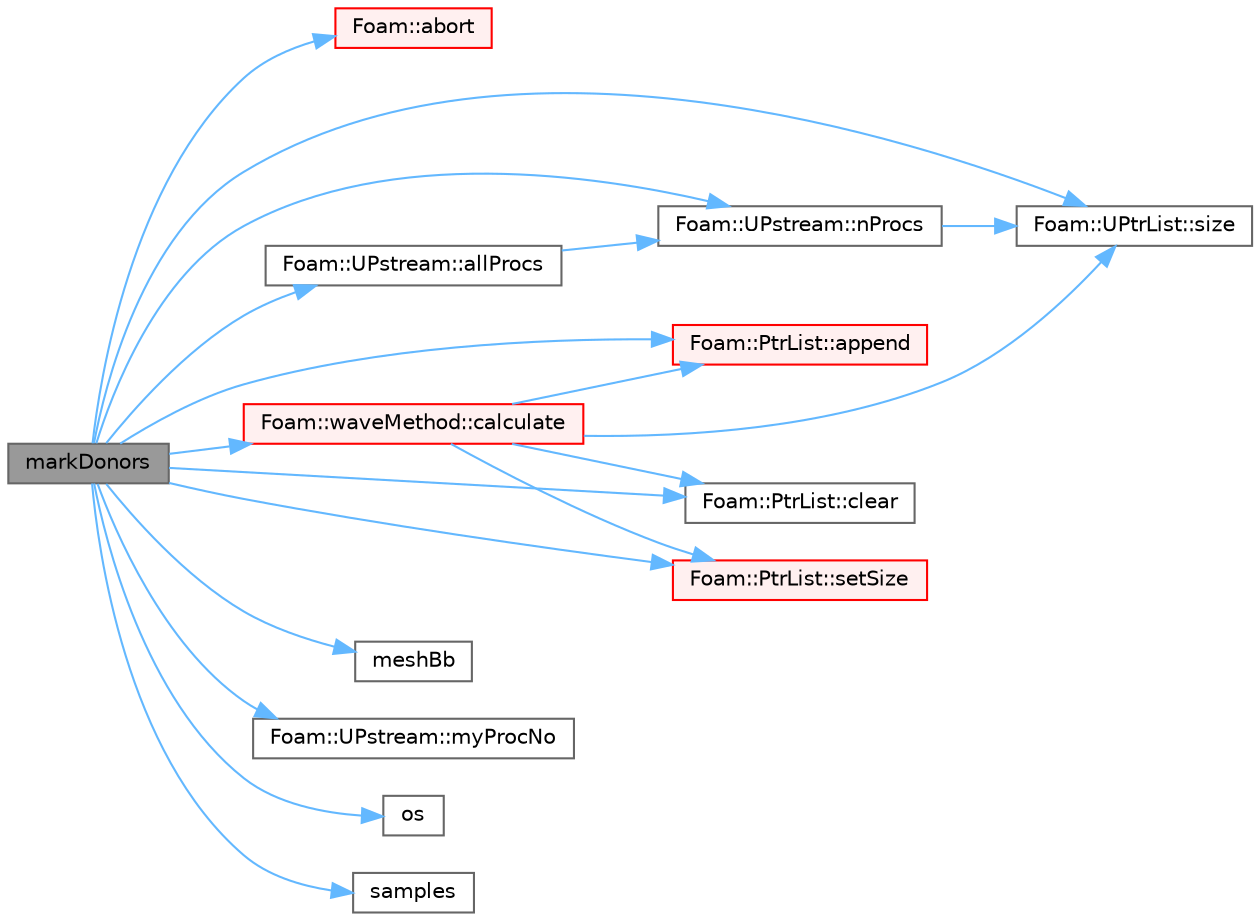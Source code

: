 digraph "markDonors"
{
 // LATEX_PDF_SIZE
  bgcolor="transparent";
  edge [fontname=Helvetica,fontsize=10,labelfontname=Helvetica,labelfontsize=10];
  node [fontname=Helvetica,fontsize=10,shape=box,height=0.2,width=0.4];
  rankdir="LR";
  Node1 [id="Node000001",label="markDonors",height=0.2,width=0.4,color="gray40", fillcolor="grey60", style="filled", fontcolor="black",tooltip=" "];
  Node1 -> Node2 [id="edge1_Node000001_Node000002",color="steelblue1",style="solid",tooltip=" "];
  Node2 [id="Node000002",label="Foam::abort",height=0.2,width=0.4,color="red", fillcolor="#FFF0F0", style="filled",URL="$namespaceFoam.html#aa346d711a4494a48e7c8aa9316f24263",tooltip=" "];
  Node1 -> Node4 [id="edge2_Node000001_Node000004",color="steelblue1",style="solid",tooltip=" "];
  Node4 [id="Node000004",label="Foam::UPstream::allProcs",height=0.2,width=0.4,color="grey40", fillcolor="white", style="filled",URL="$classFoam_1_1UPstream.html#a9a9c539400a44dbb4ef570a279d89d12",tooltip=" "];
  Node4 -> Node5 [id="edge3_Node000004_Node000005",color="steelblue1",style="solid",tooltip=" "];
  Node5 [id="Node000005",label="Foam::UPstream::nProcs",height=0.2,width=0.4,color="grey40", fillcolor="white", style="filled",URL="$classFoam_1_1UPstream.html#a7db00ff752d312e8138599b99537f5e4",tooltip=" "];
  Node5 -> Node6 [id="edge4_Node000005_Node000006",color="steelblue1",style="solid",tooltip=" "];
  Node6 [id="Node000006",label="Foam::UPtrList::size",height=0.2,width=0.4,color="grey40", fillcolor="white", style="filled",URL="$classFoam_1_1UPtrList.html#a95603446b248fe1ecf5dc59bcc2eaff0",tooltip=" "];
  Node1 -> Node7 [id="edge5_Node000001_Node000007",color="steelblue1",style="solid",tooltip=" "];
  Node7 [id="Node000007",label="Foam::PtrList::append",height=0.2,width=0.4,color="red", fillcolor="#FFF0F0", style="filled",URL="$classFoam_1_1PtrList.html#a9846c2ecbc3f323d5dc356dedb2c6cbd",tooltip=" "];
  Node1 -> Node11 [id="edge6_Node000001_Node000011",color="steelblue1",style="solid",tooltip=" "];
  Node11 [id="Node000011",label="Foam::waveMethod::calculate",height=0.2,width=0.4,color="red", fillcolor="#FFF0F0", style="filled",URL="$classFoam_1_1waveMethod.html#aa6134116f182f530e6783df20be788fc",tooltip=" "];
  Node11 -> Node7 [id="edge7_Node000011_Node000007",color="steelblue1",style="solid",tooltip=" "];
  Node11 -> Node12 [id="edge8_Node000011_Node000012",color="steelblue1",style="solid",tooltip=" "];
  Node12 [id="Node000012",label="Foam::PtrList::clear",height=0.2,width=0.4,color="grey40", fillcolor="white", style="filled",URL="$classFoam_1_1PtrList.html#ac8bb3912a3ce86b15842e79d0b421204",tooltip=" "];
  Node11 -> Node34 [id="edge9_Node000011_Node000034",color="steelblue1",style="solid",tooltip=" "];
  Node34 [id="Node000034",label="Foam::PtrList::setSize",height=0.2,width=0.4,color="red", fillcolor="#FFF0F0", style="filled",URL="$classFoam_1_1PtrList.html#a69101c7616426ea26b33577a730b73e8",tooltip=" "];
  Node11 -> Node6 [id="edge10_Node000011_Node000006",color="steelblue1",style="solid",tooltip=" "];
  Node1 -> Node12 [id="edge11_Node000001_Node000012",color="steelblue1",style="solid",tooltip=" "];
  Node1 -> Node38 [id="edge12_Node000001_Node000038",color="steelblue1",style="solid",tooltip=" "];
  Node38 [id="Node000038",label="meshBb",height=0.2,width=0.4,color="grey40", fillcolor="white", style="filled",URL="$searchingEngine_8H.html#aca34e70ba5606c10e37ee4f12dab90a2",tooltip=" "];
  Node1 -> Node28 [id="edge13_Node000001_Node000028",color="steelblue1",style="solid",tooltip=" "];
  Node28 [id="Node000028",label="Foam::UPstream::myProcNo",height=0.2,width=0.4,color="grey40", fillcolor="white", style="filled",URL="$classFoam_1_1UPstream.html#a18ae428d3236c638ac680fa9f506c11a",tooltip=" "];
  Node1 -> Node5 [id="edge14_Node000001_Node000005",color="steelblue1",style="solid",tooltip=" "];
  Node1 -> Node17 [id="edge15_Node000001_Node000017",color="steelblue1",style="solid",tooltip=" "];
  Node17 [id="Node000017",label="os",height=0.2,width=0.4,color="grey40", fillcolor="white", style="filled",URL="$faMeshWriteEdgesOBJ_8H.html#abea05d50bd7259b44f2002c0382ba13e",tooltip=" "];
  Node1 -> Node39 [id="edge16_Node000001_Node000039",color="steelblue1",style="solid",tooltip=" "];
  Node39 [id="Node000039",label="samples",height=0.2,width=0.4,color="grey40", fillcolor="white", style="filled",URL="$utilities_2postProcessing_2miscellaneous_2pdfPlot_2createFields_8H.html#a65fd97654d201da2dc818750d9148c73",tooltip=" "];
  Node1 -> Node34 [id="edge17_Node000001_Node000034",color="steelblue1",style="solid",tooltip=" "];
  Node1 -> Node6 [id="edge18_Node000001_Node000006",color="steelblue1",style="solid",tooltip=" "];
}
